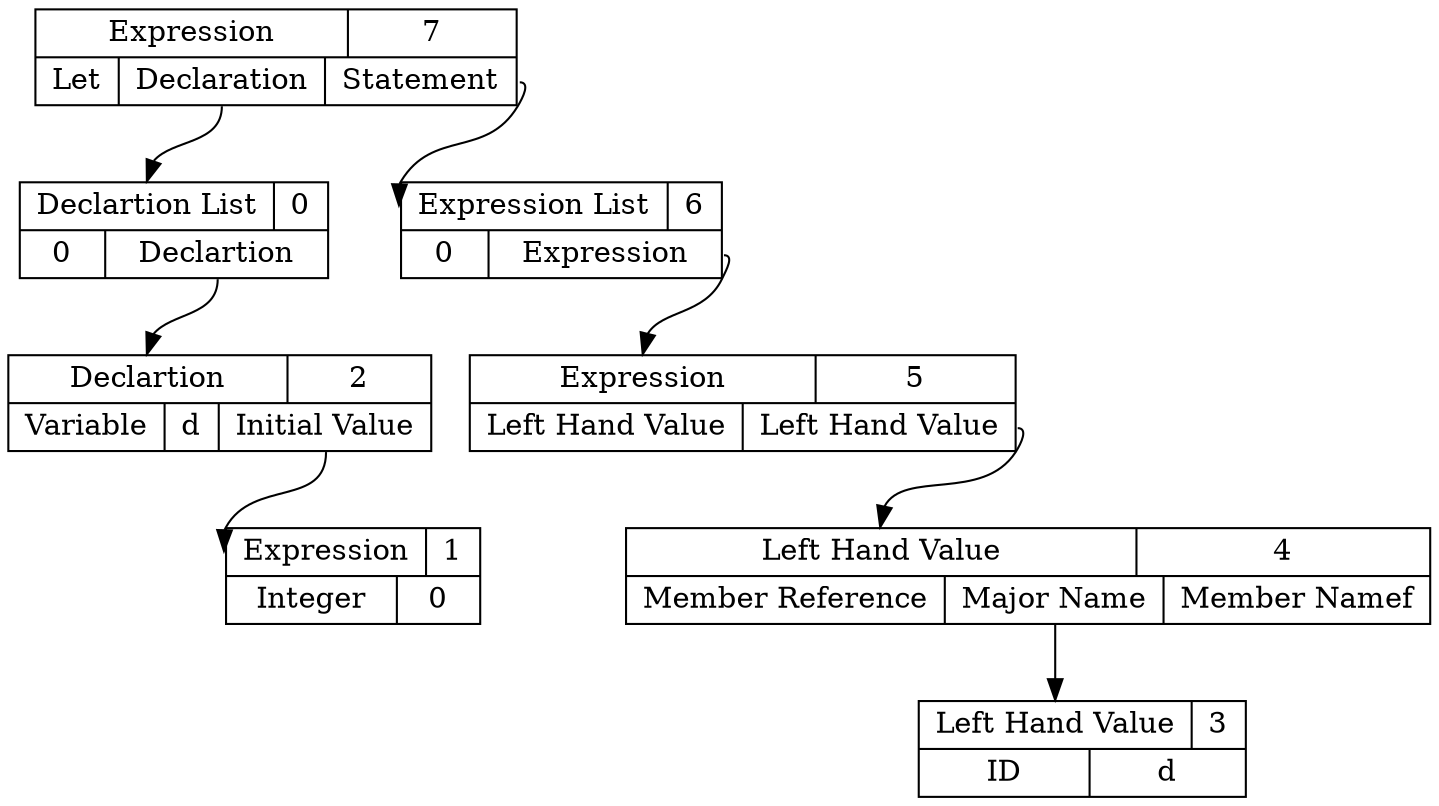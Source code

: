 digraph ast {
7 [shape=record, label="{ { <ptr> Expression | 7 } |{ Let | <dec> Declaration | <stmt> Statement } } "];
2 [shape=record, label="{ { <ptr> Declartion | 2 } | {Variable | d | <initval> Initial Value } }"];
1 [shape=record, label="{ { <ptr> Expression | 1 } |{ Integer | 0 } }"];
2:initval -> 1:ptr;
0:pos0 -> 2:ptr;
0 [shape=record, label="{ { <ptr> Declartion List | 0 } | { 0 | <pos0> Declartion } }"];
7:dec -> 0:ptr
5 [shape=record, label="{ { <ptr> Expression | 5 } |{ Left Hand Value | <lval> Left Hand Value} }"];
4 [shape=record, label="{ { <ptr> Left Hand Value | 4 } | { Member Reference | <maj> Major Name | Member Namef} } "];
3 [shape=record, label="{ { <ptr> Left Hand Value | 3 } | { ID | d } } "];
4:maj -> 3:ptr;
5:lval -> 4:ptr
6:pos0 -> 5:ptr;
6 [shape=record, label="{ { <ptr> Expression List | 6 } | { 0 | <pos0> Expression } }"];
7:stmt -> 6:ptr
}
